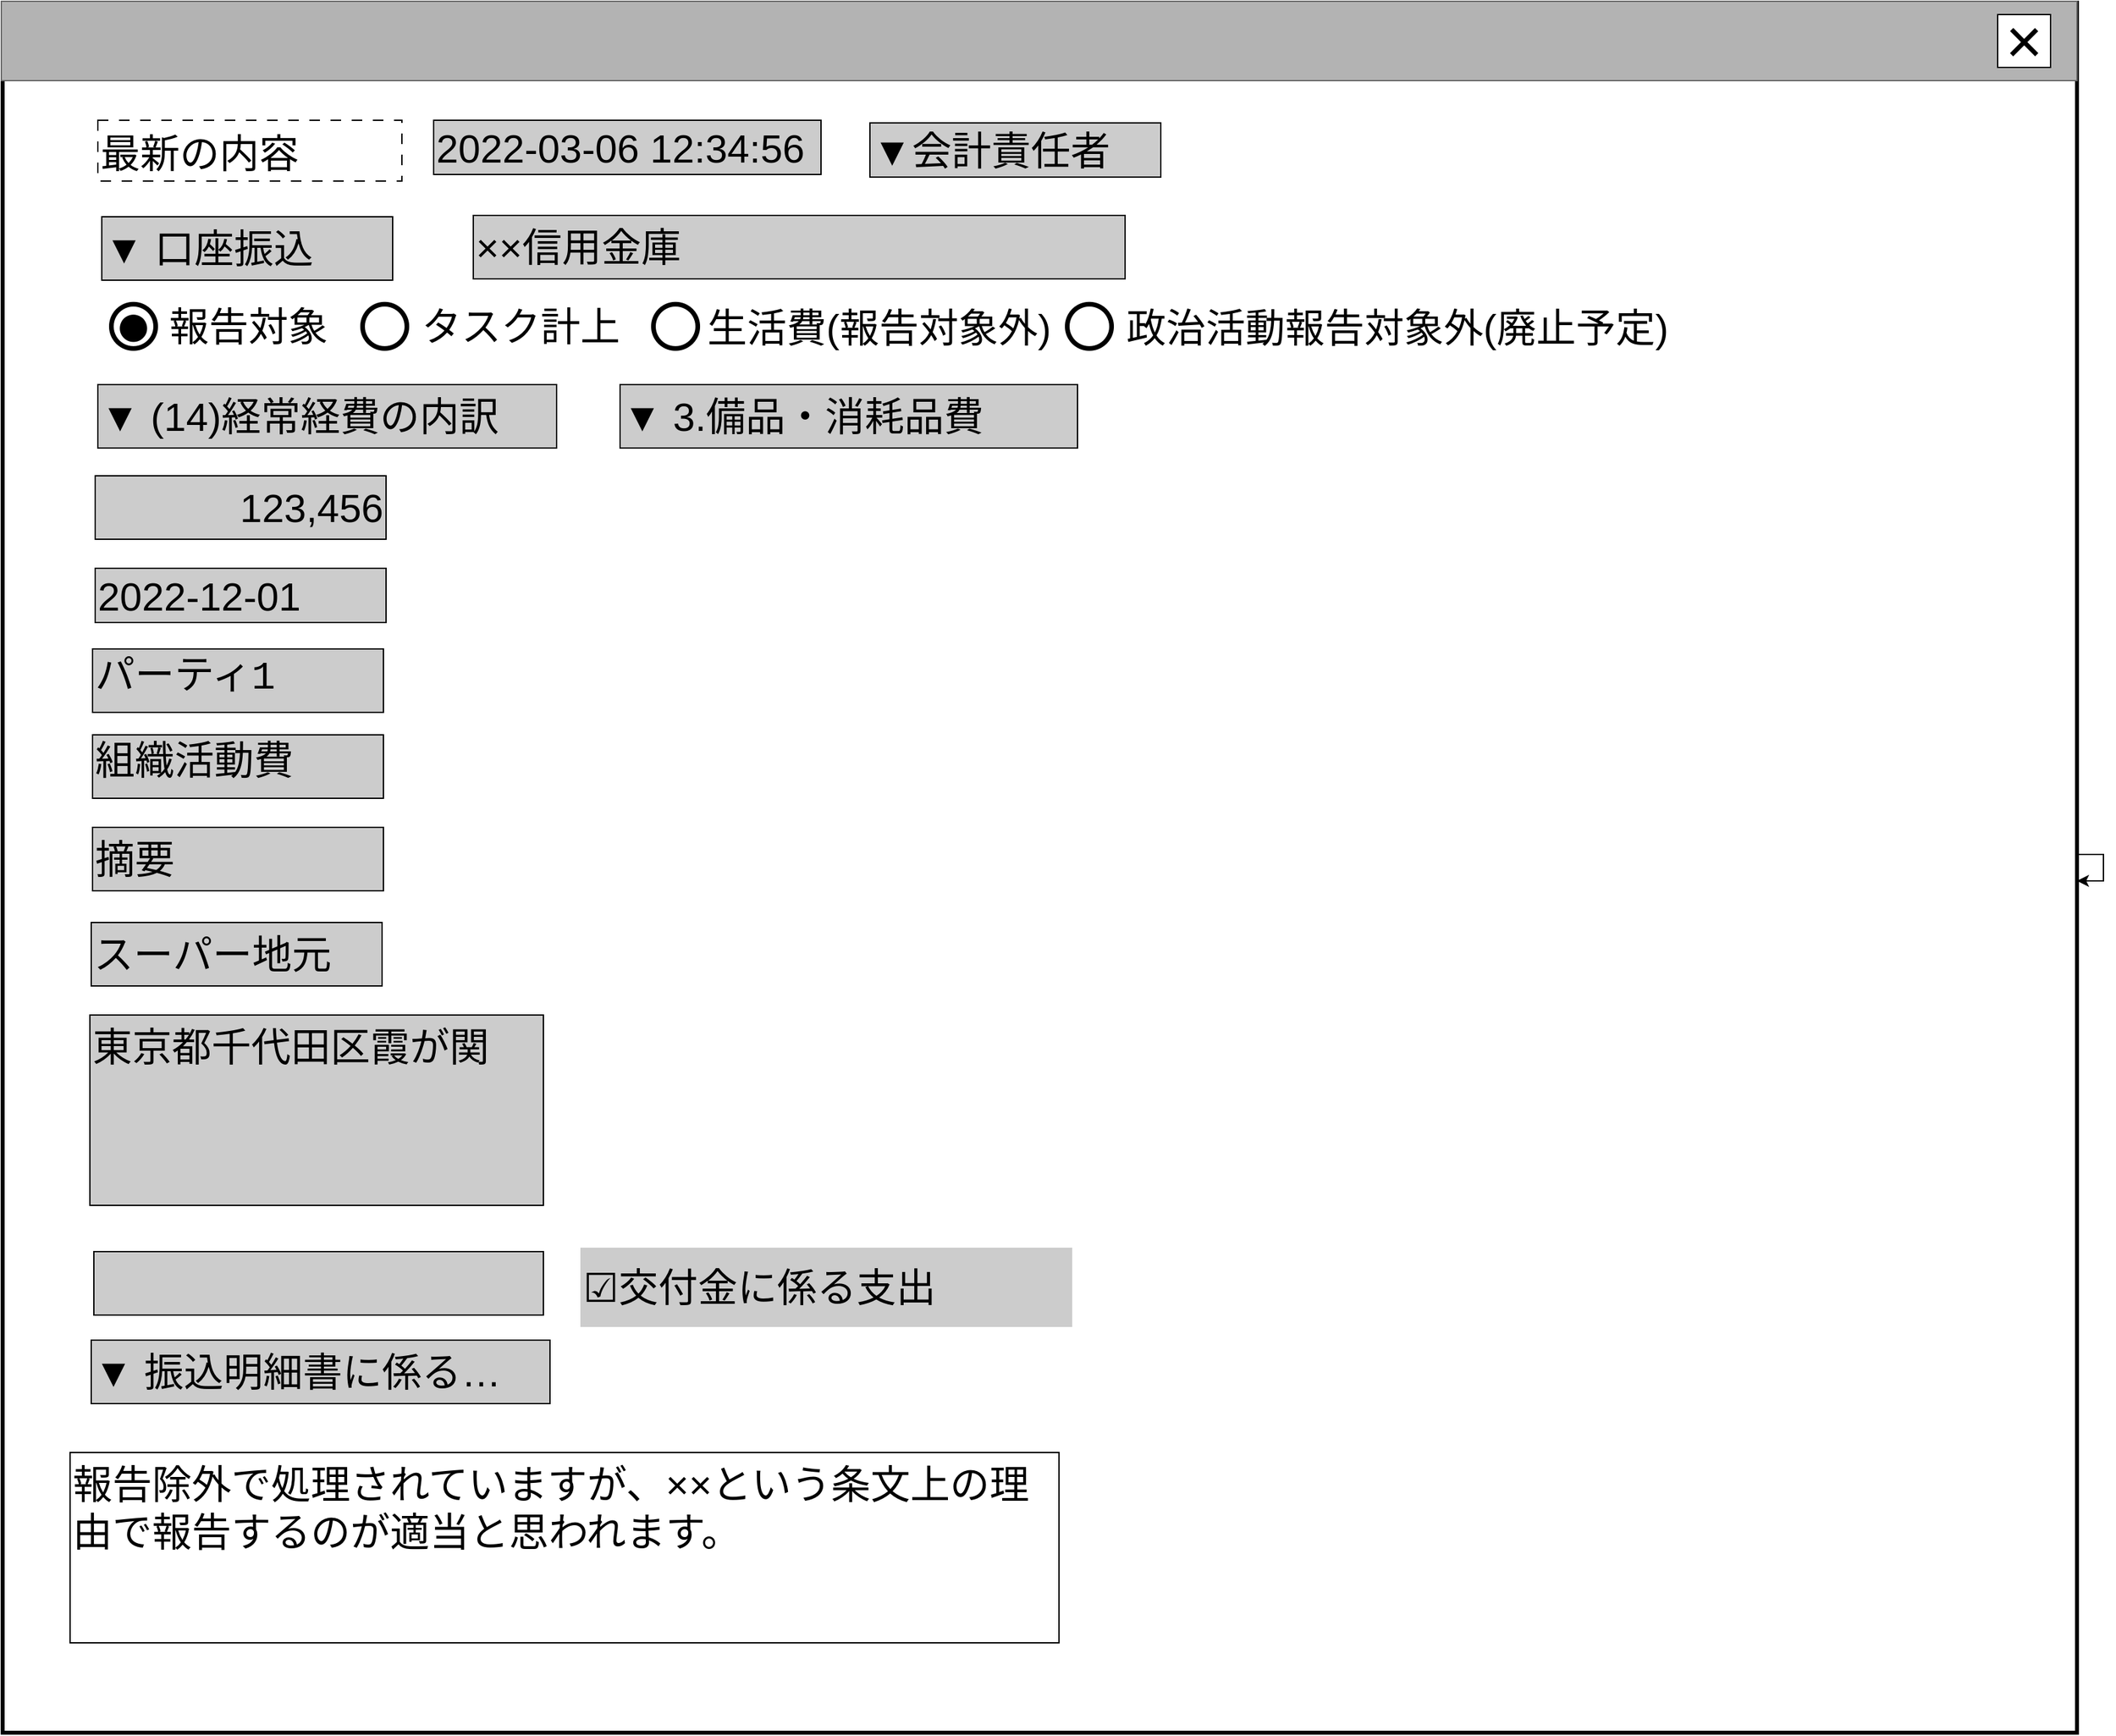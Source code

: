<mxfile version="24.0.4" type="device">
  <diagram name="ページ1" id="LE8fIzdrHe0wcv1LTvfw">
    <mxGraphModel dx="1924" dy="1151" grid="1" gridSize="10" guides="1" tooltips="1" connect="1" arrows="1" fold="1" page="1" pageScale="1" pageWidth="1600" pageHeight="1200" math="0" shadow="0">
      <root>
        <mxCell id="0" />
        <mxCell id="cFaB45KztUIKXS-_cTrr-4" value="背景" style="" parent="0" />
        <mxCell id="cFaB45KztUIKXS-_cTrr-6" value="" style="rounded=0;whiteSpace=wrap;html=1;fillColor=#B3B3B3;fontColor=#333333;strokeColor=#666666;" parent="cFaB45KztUIKXS-_cTrr-4" vertex="1">
          <mxGeometry width="1570" height="60" as="geometry" />
        </mxCell>
        <mxCell id="cFaB45KztUIKXS-_cTrr-9" value="ウインドウ" style="locked=1;" parent="0" />
        <mxCell id="cFaB45KztUIKXS-_cTrr-10" value="" style="rounded=0;whiteSpace=wrap;html=1;strokeWidth=3;" parent="cFaB45KztUIKXS-_cTrr-9" vertex="1">
          <mxGeometry x="1" y="1" width="1569" height="1309" as="geometry" />
        </mxCell>
        <mxCell id="cFaB45KztUIKXS-_cTrr-11" value="" style="rounded=0;whiteSpace=wrap;html=1;fillColor=#B3B3B3;fontColor=#333333;strokeColor=#666666;" parent="cFaB45KztUIKXS-_cTrr-9" vertex="1">
          <mxGeometry width="1570" height="60" as="geometry" />
        </mxCell>
        <mxCell id="cFaB45KztUIKXS-_cTrr-12" value="&lt;font style=&quot;font-size: 48px;&quot;&gt;×&lt;/font&gt;" style="rounded=0;whiteSpace=wrap;html=1;" parent="cFaB45KztUIKXS-_cTrr-9" vertex="1">
          <mxGeometry x="1510" y="10" width="40" height="40" as="geometry" />
        </mxCell>
        <mxCell id="E26dOTSS2dgB1jKbyn8y-0" style="edgeStyle=orthogonalEdgeStyle;rounded=0;orthogonalLoop=1;jettySize=auto;html=1;" edge="1" parent="cFaB45KztUIKXS-_cTrr-9" source="cFaB45KztUIKXS-_cTrr-10" target="cFaB45KztUIKXS-_cTrr-10">
          <mxGeometry relative="1" as="geometry" />
        </mxCell>
        <mxCell id="cFaB45KztUIKXS-_cTrr-14" value="名称未設定レイヤ" style="" parent="0" />
        <mxCell id="9JbMDj_ZPigItXiSbsYy-87" value="&lt;font style=&quot;font-size: 30px;&quot;&gt;最新の内容&lt;/font&gt;" style="rounded=0;whiteSpace=wrap;html=1;align=left;dashed=1;dashPattern=8 8;verticalAlign=bottom;" parent="cFaB45KztUIKXS-_cTrr-14" vertex="1">
          <mxGeometry x="73" y="90" width="230" height="46" as="geometry" />
        </mxCell>
        <mxCell id="9JbMDj_ZPigItXiSbsYy-88" value="&lt;div style=&quot;&quot;&gt;&lt;span style=&quot;text-align: center;&quot;&gt;&lt;font style=&quot;font-size: 30px;&quot;&gt;2022-03-06 12:34:56&lt;/font&gt;&lt;/span&gt;&lt;br&gt;&lt;/div&gt;" style="rounded=0;whiteSpace=wrap;html=1;align=left;fillColor=#CCCCCC;" parent="cFaB45KztUIKXS-_cTrr-14" vertex="1">
          <mxGeometry x="327" y="90" width="293" height="41" as="geometry" />
        </mxCell>
        <mxCell id="9JbMDj_ZPigItXiSbsYy-89" value="&lt;div style=&quot;&quot;&gt;&lt;span style=&quot;background-color: initial;&quot;&gt;&lt;font style=&quot;font-size: 30px;&quot;&gt;▼会計責任者&lt;/font&gt;&lt;/span&gt;&lt;/div&gt;" style="rounded=0;whiteSpace=wrap;html=1;align=left;fillColor=#CCCCCC;" parent="cFaB45KztUIKXS-_cTrr-14" vertex="1">
          <mxGeometry x="657" y="92" width="220" height="41" as="geometry" />
        </mxCell>
        <mxCell id="i6Qc4OtPlhMksd2xvjw1-1" value="&lt;div style=&quot;&quot;&gt;&lt;span style=&quot;background-color: initial;&quot;&gt;&lt;font style=&quot;font-size: 30px;&quot;&gt;123,456&lt;/font&gt;&lt;/span&gt;&lt;/div&gt;" style="rounded=0;whiteSpace=wrap;html=1;align=right;fillColor=#CCCCCC;" parent="cFaB45KztUIKXS-_cTrr-14" vertex="1">
          <mxGeometry x="71" y="359" width="220" height="48" as="geometry" />
        </mxCell>
        <mxCell id="i6Qc4OtPlhMksd2xvjw1-4" value="&lt;div style=&quot;&quot;&gt;&lt;span style=&quot;background-color: initial;&quot;&gt;&lt;font style=&quot;font-size: 30px;&quot;&gt;スーパー地元&lt;/font&gt;&lt;/span&gt;&lt;/div&gt;" style="rounded=0;whiteSpace=wrap;html=1;align=left;fillColor=#CCCCCC;" parent="cFaB45KztUIKXS-_cTrr-14" vertex="1">
          <mxGeometry x="68" y="697" width="220" height="48" as="geometry" />
        </mxCell>
        <mxCell id="i6Qc4OtPlhMksd2xvjw1-7" value="&lt;div style=&quot;&quot;&gt;&lt;font style=&quot;font-size: 30px;&quot;&gt;▼ 口座振込&lt;/font&gt;&lt;/div&gt;" style="rounded=0;whiteSpace=wrap;html=1;align=left;fillColor=#CCCCCC;" parent="cFaB45KztUIKXS-_cTrr-14" vertex="1">
          <mxGeometry x="76" y="163" width="220" height="48" as="geometry" />
        </mxCell>
        <mxCell id="i6Qc4OtPlhMksd2xvjw1-8" value="&lt;div style=&quot;&quot;&gt;&lt;div style=&quot;font-family: &amp;quot;MS GothIc&amp;quot;, Consolas, &amp;quot;Courier New&amp;quot;, monospace, Consolas, &amp;quot;Courier New&amp;quot;, monospace; line-height: 19px;&quot;&gt;&lt;font style=&quot;font-size: 30px; background-color: rgb(204, 204, 204);&quot;&gt;組織活動費&lt;/font&gt;&lt;/div&gt;&lt;/div&gt;" style="rounded=0;whiteSpace=wrap;html=1;align=left;fillColor=#CCCCCC;" parent="cFaB45KztUIKXS-_cTrr-14" vertex="1">
          <mxGeometry x="69" y="555" width="220" height="48" as="geometry" />
        </mxCell>
        <mxCell id="i6Qc4OtPlhMksd2xvjw1-10" value="&lt;div style=&quot;&quot;&gt;&lt;span style=&quot;background-color: initial;&quot;&gt;&lt;font style=&quot;font-size: 30px;&quot;&gt;東京都千代田区霞が関&lt;/font&gt;&lt;/span&gt;&lt;/div&gt;" style="rounded=0;whiteSpace=wrap;html=1;align=left;verticalAlign=top;fillColor=#CCCCCC;" parent="cFaB45KztUIKXS-_cTrr-14" vertex="1">
          <mxGeometry x="67" y="767" width="343" height="144" as="geometry" />
        </mxCell>
        <mxCell id="i6Qc4OtPlhMksd2xvjw1-13" value="&lt;div style=&quot;&quot;&gt;&lt;font style=&quot;font-size: 30px;&quot;&gt;▼ (14)&lt;/font&gt;&lt;font style=&quot;font-size: 30px;&quot;&gt;経常経費の内訳&lt;/font&gt;&lt;/div&gt;" style="rounded=0;whiteSpace=wrap;html=1;align=left;fillColor=#CCCCCC;" parent="cFaB45KztUIKXS-_cTrr-14" vertex="1">
          <mxGeometry x="73" y="290" width="347" height="48" as="geometry" />
        </mxCell>
        <mxCell id="i6Qc4OtPlhMksd2xvjw1-14" value="&lt;div style=&quot;&quot;&gt;&lt;font style=&quot;font-size: 30px;&quot;&gt;▼ 3.備品・消耗品費&lt;/font&gt;&lt;/div&gt;" style="rounded=0;whiteSpace=wrap;html=1;align=left;fillColor=#CCCCCC;" parent="cFaB45KztUIKXS-_cTrr-14" vertex="1">
          <mxGeometry x="468" y="290" width="346" height="48" as="geometry" />
        </mxCell>
        <mxCell id="i6Qc4OtPlhMksd2xvjw1-15" value="&lt;div style=&quot;&quot;&gt;&lt;span style=&quot;background-color: initial;&quot;&gt;&lt;font style=&quot;font-size: 30px;&quot;&gt;2022-12-01&lt;/font&gt;&lt;/span&gt;&lt;/div&gt;" style="rounded=0;whiteSpace=wrap;html=1;align=left;fillColor=#CCCCCC;" parent="cFaB45KztUIKXS-_cTrr-14" vertex="1">
          <mxGeometry x="71" y="429" width="220" height="41" as="geometry" />
        </mxCell>
        <mxCell id="i6Qc4OtPlhMksd2xvjw1-17" value="&lt;div style=&quot;&quot;&gt;&lt;br&gt;&lt;/div&gt;" style="rounded=0;whiteSpace=wrap;html=1;align=left;verticalAlign=top;fillColor=#CCCCCC;" parent="cFaB45KztUIKXS-_cTrr-14" vertex="1">
          <mxGeometry x="70" y="946" width="340" height="48" as="geometry" />
        </mxCell>
        <mxCell id="i6Qc4OtPlhMksd2xvjw1-19" value="&lt;font style=&quot;font-size: 30px;&quot;&gt;☑交付金に係る支出&lt;/font&gt;" style="text;html=1;strokeColor=none;fillColor=#CCCCCC;align=left;verticalAlign=middle;whiteSpace=wrap;rounded=0;" parent="cFaB45KztUIKXS-_cTrr-14" vertex="1">
          <mxGeometry x="438" y="943" width="372" height="60" as="geometry" />
        </mxCell>
        <mxCell id="i6Qc4OtPlhMksd2xvjw1-21" value="&lt;span style=&quot;font-size: 30px;&quot;&gt;××信用金庫&lt;/span&gt;" style="rounded=0;whiteSpace=wrap;html=1;align=left;fillColor=#CCCCCC;" parent="cFaB45KztUIKXS-_cTrr-14" vertex="1">
          <mxGeometry x="357" y="162" width="493" height="48" as="geometry" />
        </mxCell>
        <mxCell id="i6Qc4OtPlhMksd2xvjw1-22" value="&lt;div style=&quot;&quot;&gt;&lt;span style=&quot;font-size: 30px;&quot;&gt;摘要&lt;/span&gt;&lt;/div&gt;" style="rounded=0;whiteSpace=wrap;html=1;align=left;fillColor=#CCCCCC;" parent="cFaB45KztUIKXS-_cTrr-14" vertex="1">
          <mxGeometry x="69" y="625" width="220" height="48" as="geometry" />
        </mxCell>
        <mxCell id="i6Qc4OtPlhMksd2xvjw1-24" value="&lt;div style=&quot;&quot;&gt;&lt;font style=&quot;font-size: 30px;&quot;&gt;▼&amp;nbsp;&lt;/font&gt;&lt;font style=&quot;font-size: 30px;&quot;&gt;振込明細書に係る…&lt;/font&gt;&lt;/div&gt;" style="rounded=0;whiteSpace=wrap;html=1;align=left;fillColor=#CCCCCC;" parent="cFaB45KztUIKXS-_cTrr-14" vertex="1">
          <mxGeometry x="68" y="1013" width="347" height="48" as="geometry" />
        </mxCell>
        <mxCell id="i6Qc4OtPlhMksd2xvjw1-25" value="&lt;font style=&quot;font-size: 84px;&quot;&gt;○&lt;/font&gt;" style="text;html=1;strokeColor=none;fillColor=none;align=center;verticalAlign=middle;whiteSpace=wrap;rounded=0;fontSize=60;" parent="cFaB45KztUIKXS-_cTrr-14" vertex="1">
          <mxGeometry x="70" y="227" width="60" height="30" as="geometry" />
        </mxCell>
        <mxCell id="i6Qc4OtPlhMksd2xvjw1-26" value="&lt;font style=&quot;font-size: 48px;&quot;&gt;●&lt;/font&gt;" style="text;html=1;strokeColor=none;fillColor=none;align=center;verticalAlign=middle;whiteSpace=wrap;rounded=0;fontSize=48;" parent="cFaB45KztUIKXS-_cTrr-14" vertex="1">
          <mxGeometry x="70" y="229" width="60" height="30" as="geometry" />
        </mxCell>
        <mxCell id="i6Qc4OtPlhMksd2xvjw1-27" value="&lt;font style=&quot;font-size: 30px;&quot;&gt;報告対象&lt;/font&gt;" style="text;html=1;strokeColor=none;fillColor=none;align=left;verticalAlign=middle;whiteSpace=wrap;rounded=0;" parent="cFaB45KztUIKXS-_cTrr-14" vertex="1">
          <mxGeometry x="125" y="216" width="275" height="60" as="geometry" />
        </mxCell>
        <mxCell id="i6Qc4OtPlhMksd2xvjw1-28" value="&lt;font style=&quot;font-size: 84px;&quot;&gt;○&lt;/font&gt;" style="text;html=1;strokeColor=none;fillColor=none;align=center;verticalAlign=middle;whiteSpace=wrap;rounded=0;fontSize=60;" parent="cFaB45KztUIKXS-_cTrr-14" vertex="1">
          <mxGeometry x="480" y="227" width="60" height="30" as="geometry" />
        </mxCell>
        <mxCell id="i6Qc4OtPlhMksd2xvjw1-29" value="&lt;font style=&quot;font-size: 30px;&quot;&gt;生活費(報告対象外)&lt;/font&gt;" style="text;html=1;strokeColor=none;fillColor=none;align=left;verticalAlign=middle;whiteSpace=wrap;rounded=0;" parent="cFaB45KztUIKXS-_cTrr-14" vertex="1">
          <mxGeometry x="532" y="217" width="275" height="60" as="geometry" />
        </mxCell>
        <mxCell id="i6Qc4OtPlhMksd2xvjw1-30" value="&lt;font style=&quot;font-size: 84px;&quot;&gt;○&lt;/font&gt;" style="text;html=1;strokeColor=none;fillColor=none;align=center;verticalAlign=middle;whiteSpace=wrap;rounded=0;fontSize=60;" parent="cFaB45KztUIKXS-_cTrr-14" vertex="1">
          <mxGeometry x="793" y="227" width="60" height="30" as="geometry" />
        </mxCell>
        <mxCell id="i6Qc4OtPlhMksd2xvjw1-31" value="&lt;font style=&quot;font-size: 30px;&quot;&gt;政治活動報告対象外(廃止予定)&lt;/font&gt;" style="text;html=1;strokeColor=none;fillColor=none;align=left;verticalAlign=middle;whiteSpace=wrap;rounded=0;" parent="cFaB45KztUIKXS-_cTrr-14" vertex="1">
          <mxGeometry x="849" y="217" width="421" height="60" as="geometry" />
        </mxCell>
        <mxCell id="i6Qc4OtPlhMksd2xvjw1-32" value="&lt;font style=&quot;font-size: 84px;&quot;&gt;○&lt;/font&gt;" style="text;html=1;strokeColor=none;fillColor=none;align=center;verticalAlign=middle;whiteSpace=wrap;rounded=0;fontSize=60;" parent="cFaB45KztUIKXS-_cTrr-14" vertex="1">
          <mxGeometry x="260" y="227" width="60" height="30" as="geometry" />
        </mxCell>
        <mxCell id="i6Qc4OtPlhMksd2xvjw1-33" value="&lt;span style=&quot;font-size: 30px;&quot;&gt;タスク計上&lt;/span&gt;" style="text;html=1;strokeColor=none;fillColor=none;align=left;verticalAlign=middle;whiteSpace=wrap;rounded=0;" parent="cFaB45KztUIKXS-_cTrr-14" vertex="1">
          <mxGeometry x="316" y="216" width="275" height="60" as="geometry" />
        </mxCell>
        <mxCell id="i6Qc4OtPlhMksd2xvjw1-57" value="&lt;div style=&quot;&quot;&gt;&lt;div style=&quot;font-family: &amp;quot;MS GothIc&amp;quot;, Consolas, &amp;quot;Courier New&amp;quot;, monospace, Consolas, &amp;quot;Courier New&amp;quot;, monospace; line-height: 19px;&quot;&gt;&lt;span style=&quot;font-size: 30px; background-color: rgb(204, 204, 204);&quot;&gt;パーティ1&lt;/span&gt;&lt;/div&gt;&lt;/div&gt;" style="rounded=0;whiteSpace=wrap;html=1;align=left;fillColor=#CCCCCC;" parent="cFaB45KztUIKXS-_cTrr-14" vertex="1">
          <mxGeometry x="69" y="490" width="220" height="48" as="geometry" />
        </mxCell>
        <mxCell id="i6Qc4OtPlhMksd2xvjw1-67" value="&lt;span style=&quot;font-size: 30px;&quot;&gt;報告除外で処理されていますが、××という条文上の理由で報告するのが適当と思われます。&lt;/span&gt;" style="rounded=0;whiteSpace=wrap;html=1;align=left;verticalAlign=top;fillColor=#FFFFFF;" parent="cFaB45KztUIKXS-_cTrr-14" vertex="1">
          <mxGeometry x="52" y="1098" width="748" height="144" as="geometry" />
        </mxCell>
      </root>
    </mxGraphModel>
  </diagram>
</mxfile>
